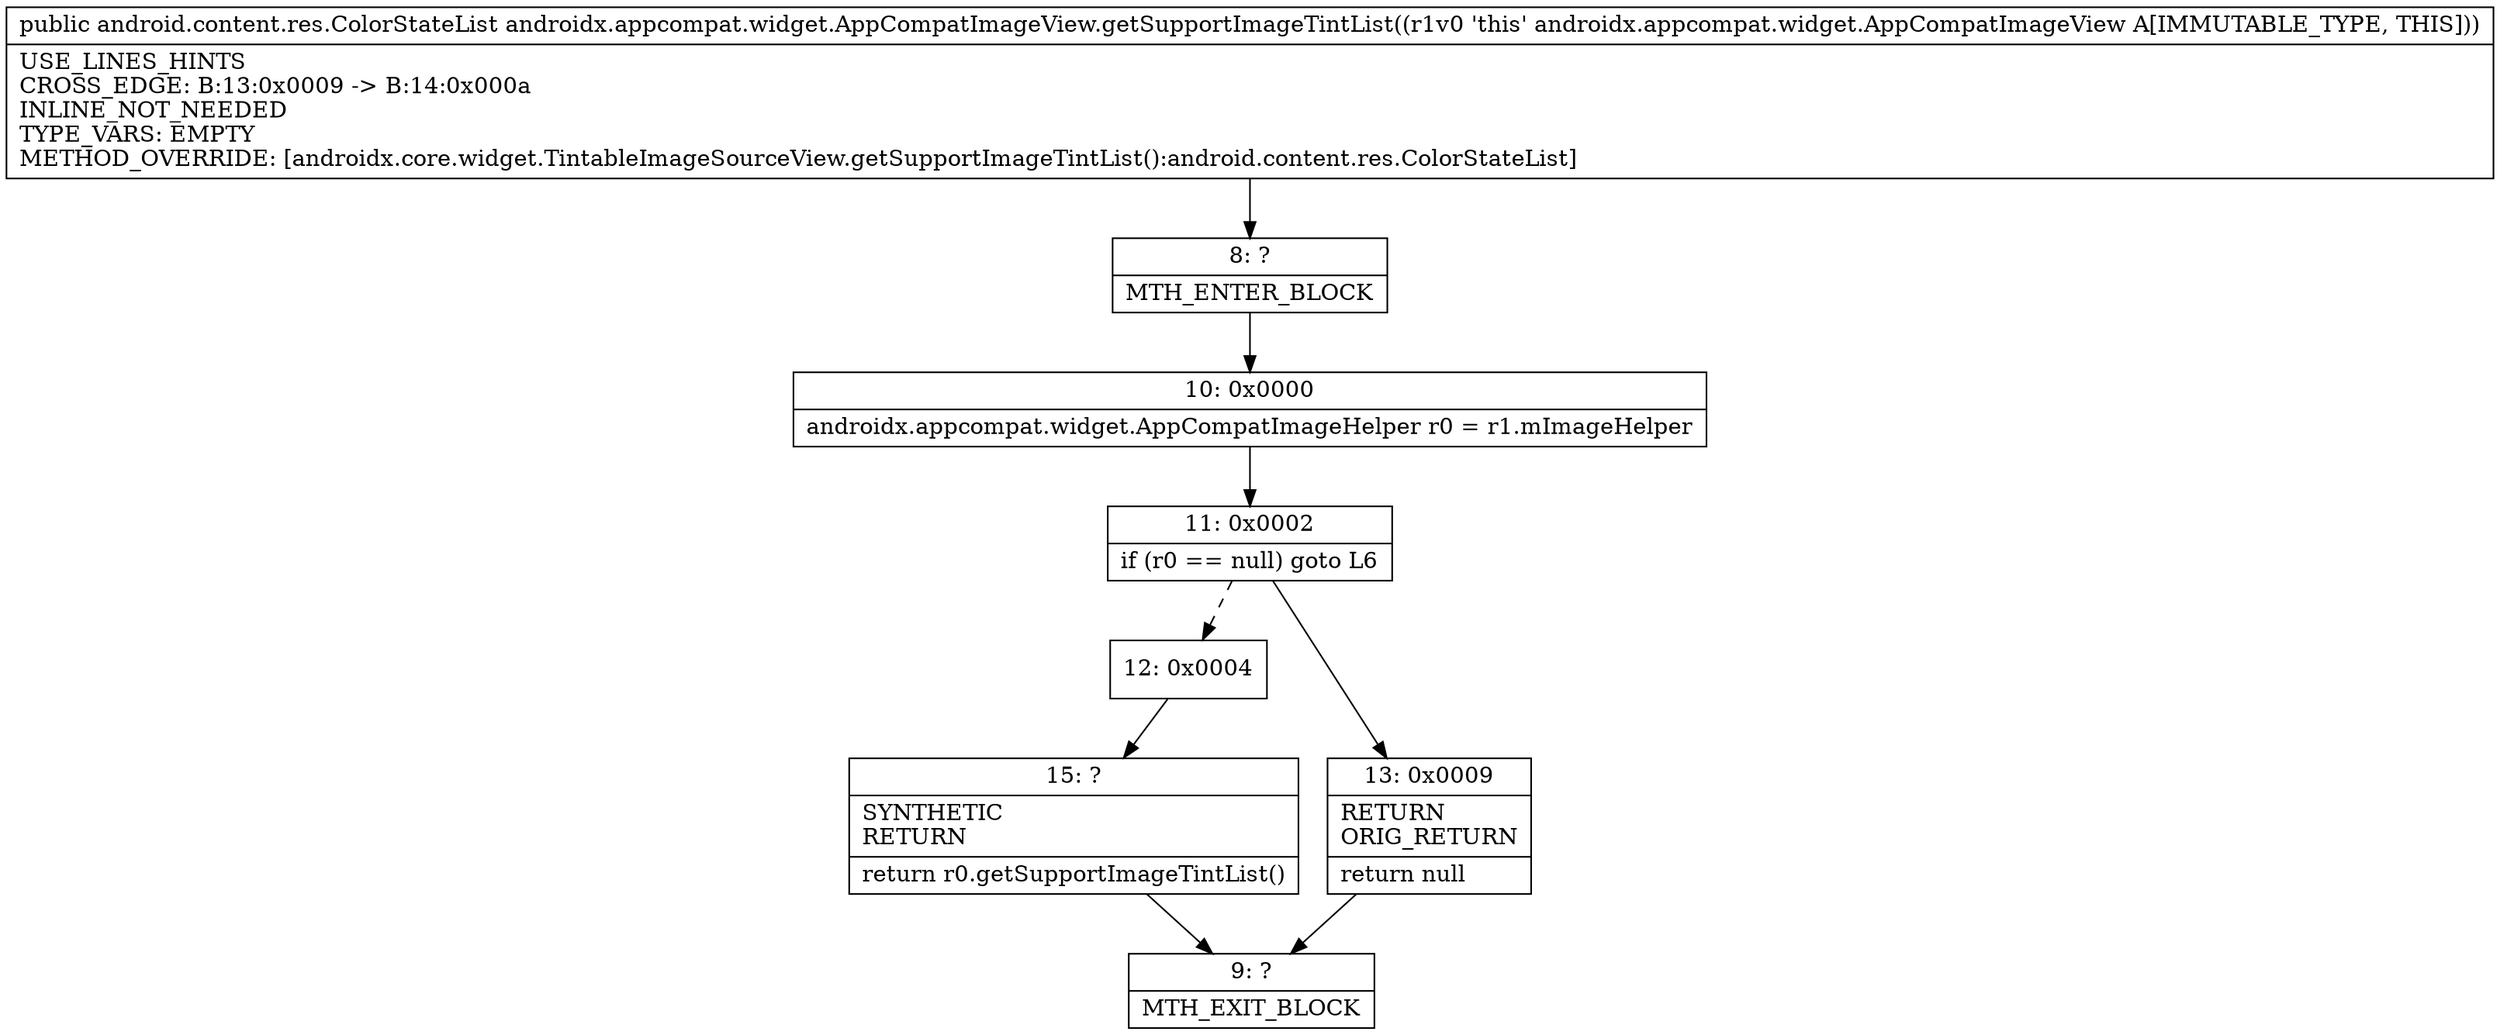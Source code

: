 digraph "CFG forandroidx.appcompat.widget.AppCompatImageView.getSupportImageTintList()Landroid\/content\/res\/ColorStateList;" {
Node_8 [shape=record,label="{8\:\ ?|MTH_ENTER_BLOCK\l}"];
Node_10 [shape=record,label="{10\:\ 0x0000|androidx.appcompat.widget.AppCompatImageHelper r0 = r1.mImageHelper\l}"];
Node_11 [shape=record,label="{11\:\ 0x0002|if (r0 == null) goto L6\l}"];
Node_12 [shape=record,label="{12\:\ 0x0004}"];
Node_15 [shape=record,label="{15\:\ ?|SYNTHETIC\lRETURN\l|return r0.getSupportImageTintList()\l}"];
Node_9 [shape=record,label="{9\:\ ?|MTH_EXIT_BLOCK\l}"];
Node_13 [shape=record,label="{13\:\ 0x0009|RETURN\lORIG_RETURN\l|return null\l}"];
MethodNode[shape=record,label="{public android.content.res.ColorStateList androidx.appcompat.widget.AppCompatImageView.getSupportImageTintList((r1v0 'this' androidx.appcompat.widget.AppCompatImageView A[IMMUTABLE_TYPE, THIS]))  | USE_LINES_HINTS\lCROSS_EDGE: B:13:0x0009 \-\> B:14:0x000a\lINLINE_NOT_NEEDED\lTYPE_VARS: EMPTY\lMETHOD_OVERRIDE: [androidx.core.widget.TintableImageSourceView.getSupportImageTintList():android.content.res.ColorStateList]\l}"];
MethodNode -> Node_8;Node_8 -> Node_10;
Node_10 -> Node_11;
Node_11 -> Node_12[style=dashed];
Node_11 -> Node_13;
Node_12 -> Node_15;
Node_15 -> Node_9;
Node_13 -> Node_9;
}

